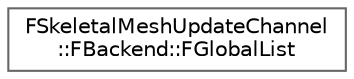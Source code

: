 digraph "Graphical Class Hierarchy"
{
 // INTERACTIVE_SVG=YES
 // LATEX_PDF_SIZE
  bgcolor="transparent";
  edge [fontname=Helvetica,fontsize=10,labelfontname=Helvetica,labelfontsize=10];
  node [fontname=Helvetica,fontsize=10,shape=box,height=0.2,width=0.4];
  rankdir="LR";
  Node0 [id="Node000000",label="FSkeletalMeshUpdateChannel\l::FBackend::FGlobalList",height=0.2,width=0.4,color="grey40", fillcolor="white", style="filled",URL="$d8/d35/structFSkeletalMeshUpdateChannel_1_1FBackend_1_1FGlobalList.html",tooltip=" "];
}
